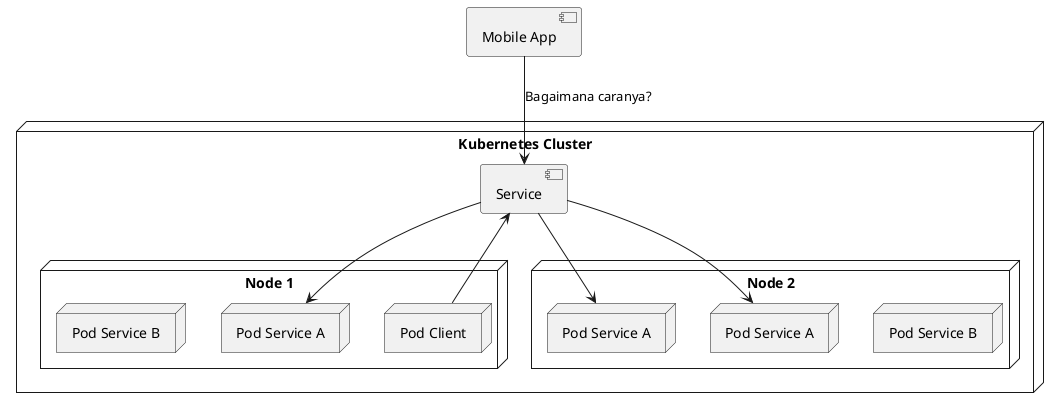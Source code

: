 @startuml ExposeService
node "Kubernetes Cluster" {
  node "Node 1" as N1 {
    node "Pod Service A" as N1P1
    node "Pod Client" as N1P2
    node "Pod Service B" as N1P3
  }
  node "Node 2" as N2 {
    node "Pod Service B" as N2P3
    node "Pod Service A" as N2P1
    node "Pod Service A" as N2P2
  }

  [Service] as S

  N1P2 --> S
  S --> N1P1
  S --> N2P1
  S --> N2P2
}

[Mobile App] as MA
MA --> S : "Bagaimana caranya?"
@enduml